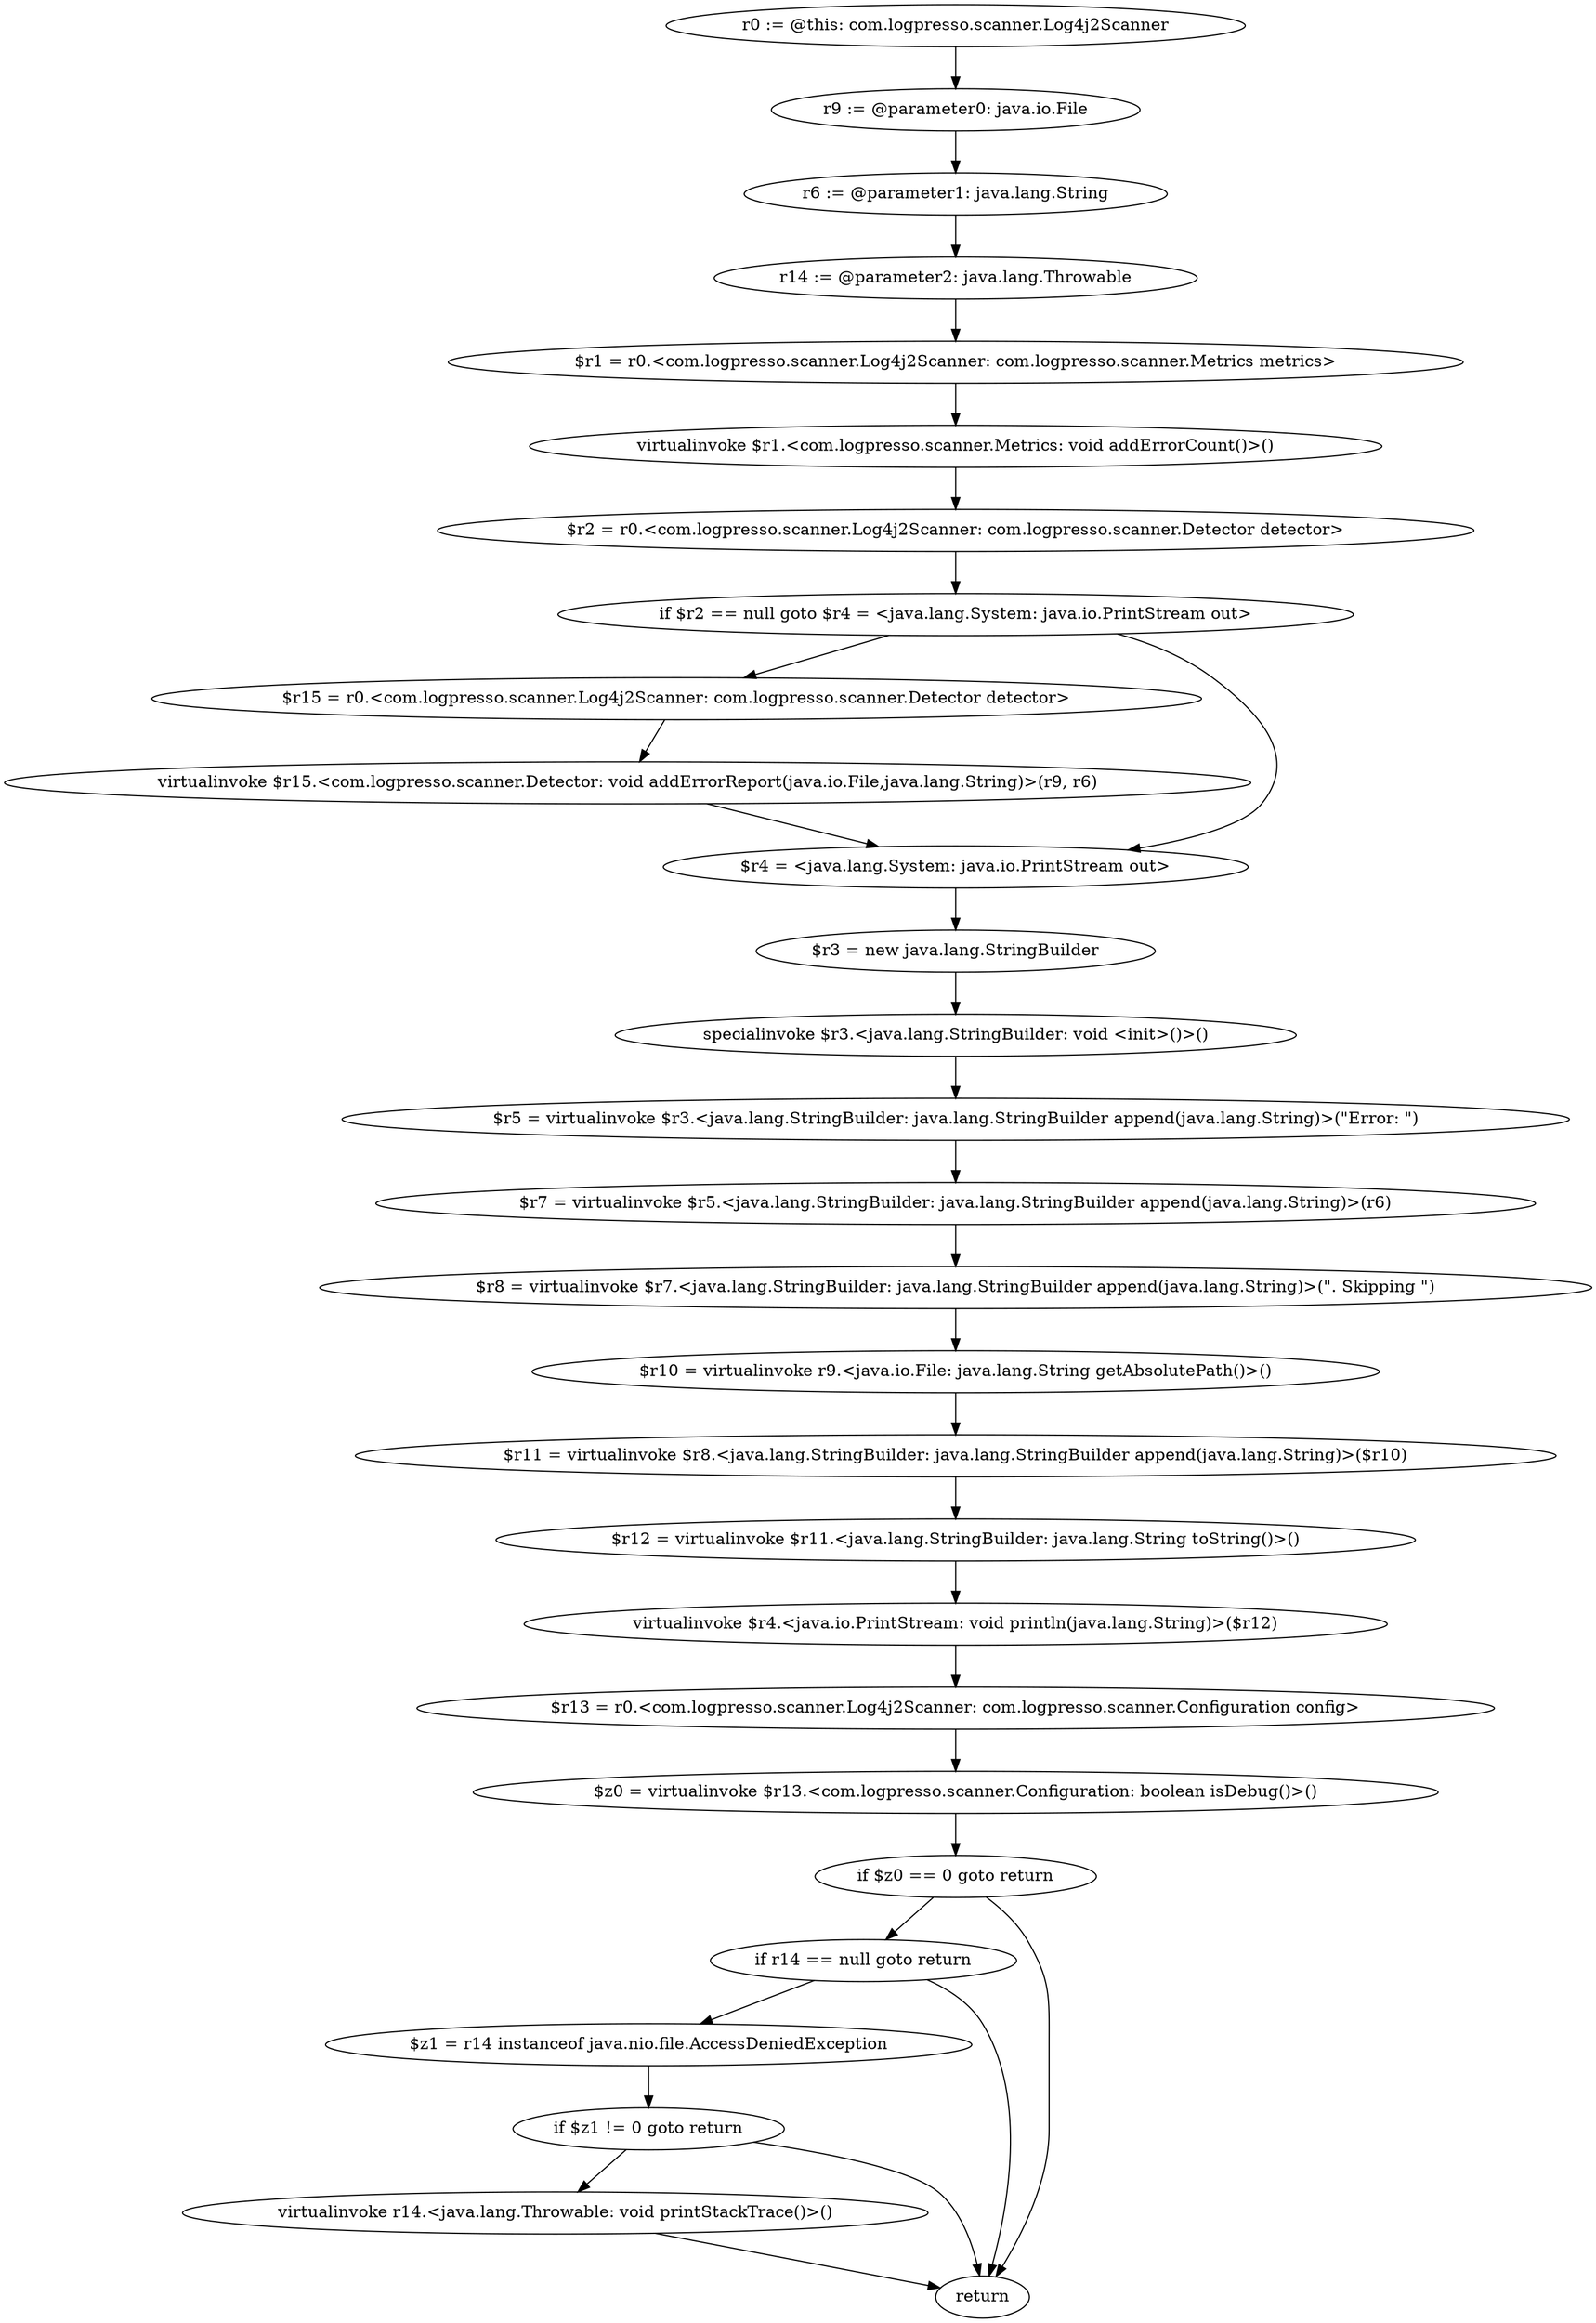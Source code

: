 digraph "unitGraph" {
    "r0 := @this: com.logpresso.scanner.Log4j2Scanner"
    "r9 := @parameter0: java.io.File"
    "r6 := @parameter1: java.lang.String"
    "r14 := @parameter2: java.lang.Throwable"
    "$r1 = r0.<com.logpresso.scanner.Log4j2Scanner: com.logpresso.scanner.Metrics metrics>"
    "virtualinvoke $r1.<com.logpresso.scanner.Metrics: void addErrorCount()>()"
    "$r2 = r0.<com.logpresso.scanner.Log4j2Scanner: com.logpresso.scanner.Detector detector>"
    "if $r2 == null goto $r4 = <java.lang.System: java.io.PrintStream out>"
    "$r15 = r0.<com.logpresso.scanner.Log4j2Scanner: com.logpresso.scanner.Detector detector>"
    "virtualinvoke $r15.<com.logpresso.scanner.Detector: void addErrorReport(java.io.File,java.lang.String)>(r9, r6)"
    "$r4 = <java.lang.System: java.io.PrintStream out>"
    "$r3 = new java.lang.StringBuilder"
    "specialinvoke $r3.<java.lang.StringBuilder: void <init>()>()"
    "$r5 = virtualinvoke $r3.<java.lang.StringBuilder: java.lang.StringBuilder append(java.lang.String)>(\"Error: \")"
    "$r7 = virtualinvoke $r5.<java.lang.StringBuilder: java.lang.StringBuilder append(java.lang.String)>(r6)"
    "$r8 = virtualinvoke $r7.<java.lang.StringBuilder: java.lang.StringBuilder append(java.lang.String)>(\". Skipping \")"
    "$r10 = virtualinvoke r9.<java.io.File: java.lang.String getAbsolutePath()>()"
    "$r11 = virtualinvoke $r8.<java.lang.StringBuilder: java.lang.StringBuilder append(java.lang.String)>($r10)"
    "$r12 = virtualinvoke $r11.<java.lang.StringBuilder: java.lang.String toString()>()"
    "virtualinvoke $r4.<java.io.PrintStream: void println(java.lang.String)>($r12)"
    "$r13 = r0.<com.logpresso.scanner.Log4j2Scanner: com.logpresso.scanner.Configuration config>"
    "$z0 = virtualinvoke $r13.<com.logpresso.scanner.Configuration: boolean isDebug()>()"
    "if $z0 == 0 goto return"
    "if r14 == null goto return"
    "$z1 = r14 instanceof java.nio.file.AccessDeniedException"
    "if $z1 != 0 goto return"
    "virtualinvoke r14.<java.lang.Throwable: void printStackTrace()>()"
    "return"
    "r0 := @this: com.logpresso.scanner.Log4j2Scanner"->"r9 := @parameter0: java.io.File";
    "r9 := @parameter0: java.io.File"->"r6 := @parameter1: java.lang.String";
    "r6 := @parameter1: java.lang.String"->"r14 := @parameter2: java.lang.Throwable";
    "r14 := @parameter2: java.lang.Throwable"->"$r1 = r0.<com.logpresso.scanner.Log4j2Scanner: com.logpresso.scanner.Metrics metrics>";
    "$r1 = r0.<com.logpresso.scanner.Log4j2Scanner: com.logpresso.scanner.Metrics metrics>"->"virtualinvoke $r1.<com.logpresso.scanner.Metrics: void addErrorCount()>()";
    "virtualinvoke $r1.<com.logpresso.scanner.Metrics: void addErrorCount()>()"->"$r2 = r0.<com.logpresso.scanner.Log4j2Scanner: com.logpresso.scanner.Detector detector>";
    "$r2 = r0.<com.logpresso.scanner.Log4j2Scanner: com.logpresso.scanner.Detector detector>"->"if $r2 == null goto $r4 = <java.lang.System: java.io.PrintStream out>";
    "if $r2 == null goto $r4 = <java.lang.System: java.io.PrintStream out>"->"$r15 = r0.<com.logpresso.scanner.Log4j2Scanner: com.logpresso.scanner.Detector detector>";
    "if $r2 == null goto $r4 = <java.lang.System: java.io.PrintStream out>"->"$r4 = <java.lang.System: java.io.PrintStream out>";
    "$r15 = r0.<com.logpresso.scanner.Log4j2Scanner: com.logpresso.scanner.Detector detector>"->"virtualinvoke $r15.<com.logpresso.scanner.Detector: void addErrorReport(java.io.File,java.lang.String)>(r9, r6)";
    "virtualinvoke $r15.<com.logpresso.scanner.Detector: void addErrorReport(java.io.File,java.lang.String)>(r9, r6)"->"$r4 = <java.lang.System: java.io.PrintStream out>";
    "$r4 = <java.lang.System: java.io.PrintStream out>"->"$r3 = new java.lang.StringBuilder";
    "$r3 = new java.lang.StringBuilder"->"specialinvoke $r3.<java.lang.StringBuilder: void <init>()>()";
    "specialinvoke $r3.<java.lang.StringBuilder: void <init>()>()"->"$r5 = virtualinvoke $r3.<java.lang.StringBuilder: java.lang.StringBuilder append(java.lang.String)>(\"Error: \")";
    "$r5 = virtualinvoke $r3.<java.lang.StringBuilder: java.lang.StringBuilder append(java.lang.String)>(\"Error: \")"->"$r7 = virtualinvoke $r5.<java.lang.StringBuilder: java.lang.StringBuilder append(java.lang.String)>(r6)";
    "$r7 = virtualinvoke $r5.<java.lang.StringBuilder: java.lang.StringBuilder append(java.lang.String)>(r6)"->"$r8 = virtualinvoke $r7.<java.lang.StringBuilder: java.lang.StringBuilder append(java.lang.String)>(\". Skipping \")";
    "$r8 = virtualinvoke $r7.<java.lang.StringBuilder: java.lang.StringBuilder append(java.lang.String)>(\". Skipping \")"->"$r10 = virtualinvoke r9.<java.io.File: java.lang.String getAbsolutePath()>()";
    "$r10 = virtualinvoke r9.<java.io.File: java.lang.String getAbsolutePath()>()"->"$r11 = virtualinvoke $r8.<java.lang.StringBuilder: java.lang.StringBuilder append(java.lang.String)>($r10)";
    "$r11 = virtualinvoke $r8.<java.lang.StringBuilder: java.lang.StringBuilder append(java.lang.String)>($r10)"->"$r12 = virtualinvoke $r11.<java.lang.StringBuilder: java.lang.String toString()>()";
    "$r12 = virtualinvoke $r11.<java.lang.StringBuilder: java.lang.String toString()>()"->"virtualinvoke $r4.<java.io.PrintStream: void println(java.lang.String)>($r12)";
    "virtualinvoke $r4.<java.io.PrintStream: void println(java.lang.String)>($r12)"->"$r13 = r0.<com.logpresso.scanner.Log4j2Scanner: com.logpresso.scanner.Configuration config>";
    "$r13 = r0.<com.logpresso.scanner.Log4j2Scanner: com.logpresso.scanner.Configuration config>"->"$z0 = virtualinvoke $r13.<com.logpresso.scanner.Configuration: boolean isDebug()>()";
    "$z0 = virtualinvoke $r13.<com.logpresso.scanner.Configuration: boolean isDebug()>()"->"if $z0 == 0 goto return";
    "if $z0 == 0 goto return"->"if r14 == null goto return";
    "if $z0 == 0 goto return"->"return";
    "if r14 == null goto return"->"$z1 = r14 instanceof java.nio.file.AccessDeniedException";
    "if r14 == null goto return"->"return";
    "$z1 = r14 instanceof java.nio.file.AccessDeniedException"->"if $z1 != 0 goto return";
    "if $z1 != 0 goto return"->"virtualinvoke r14.<java.lang.Throwable: void printStackTrace()>()";
    "if $z1 != 0 goto return"->"return";
    "virtualinvoke r14.<java.lang.Throwable: void printStackTrace()>()"->"return";
}
